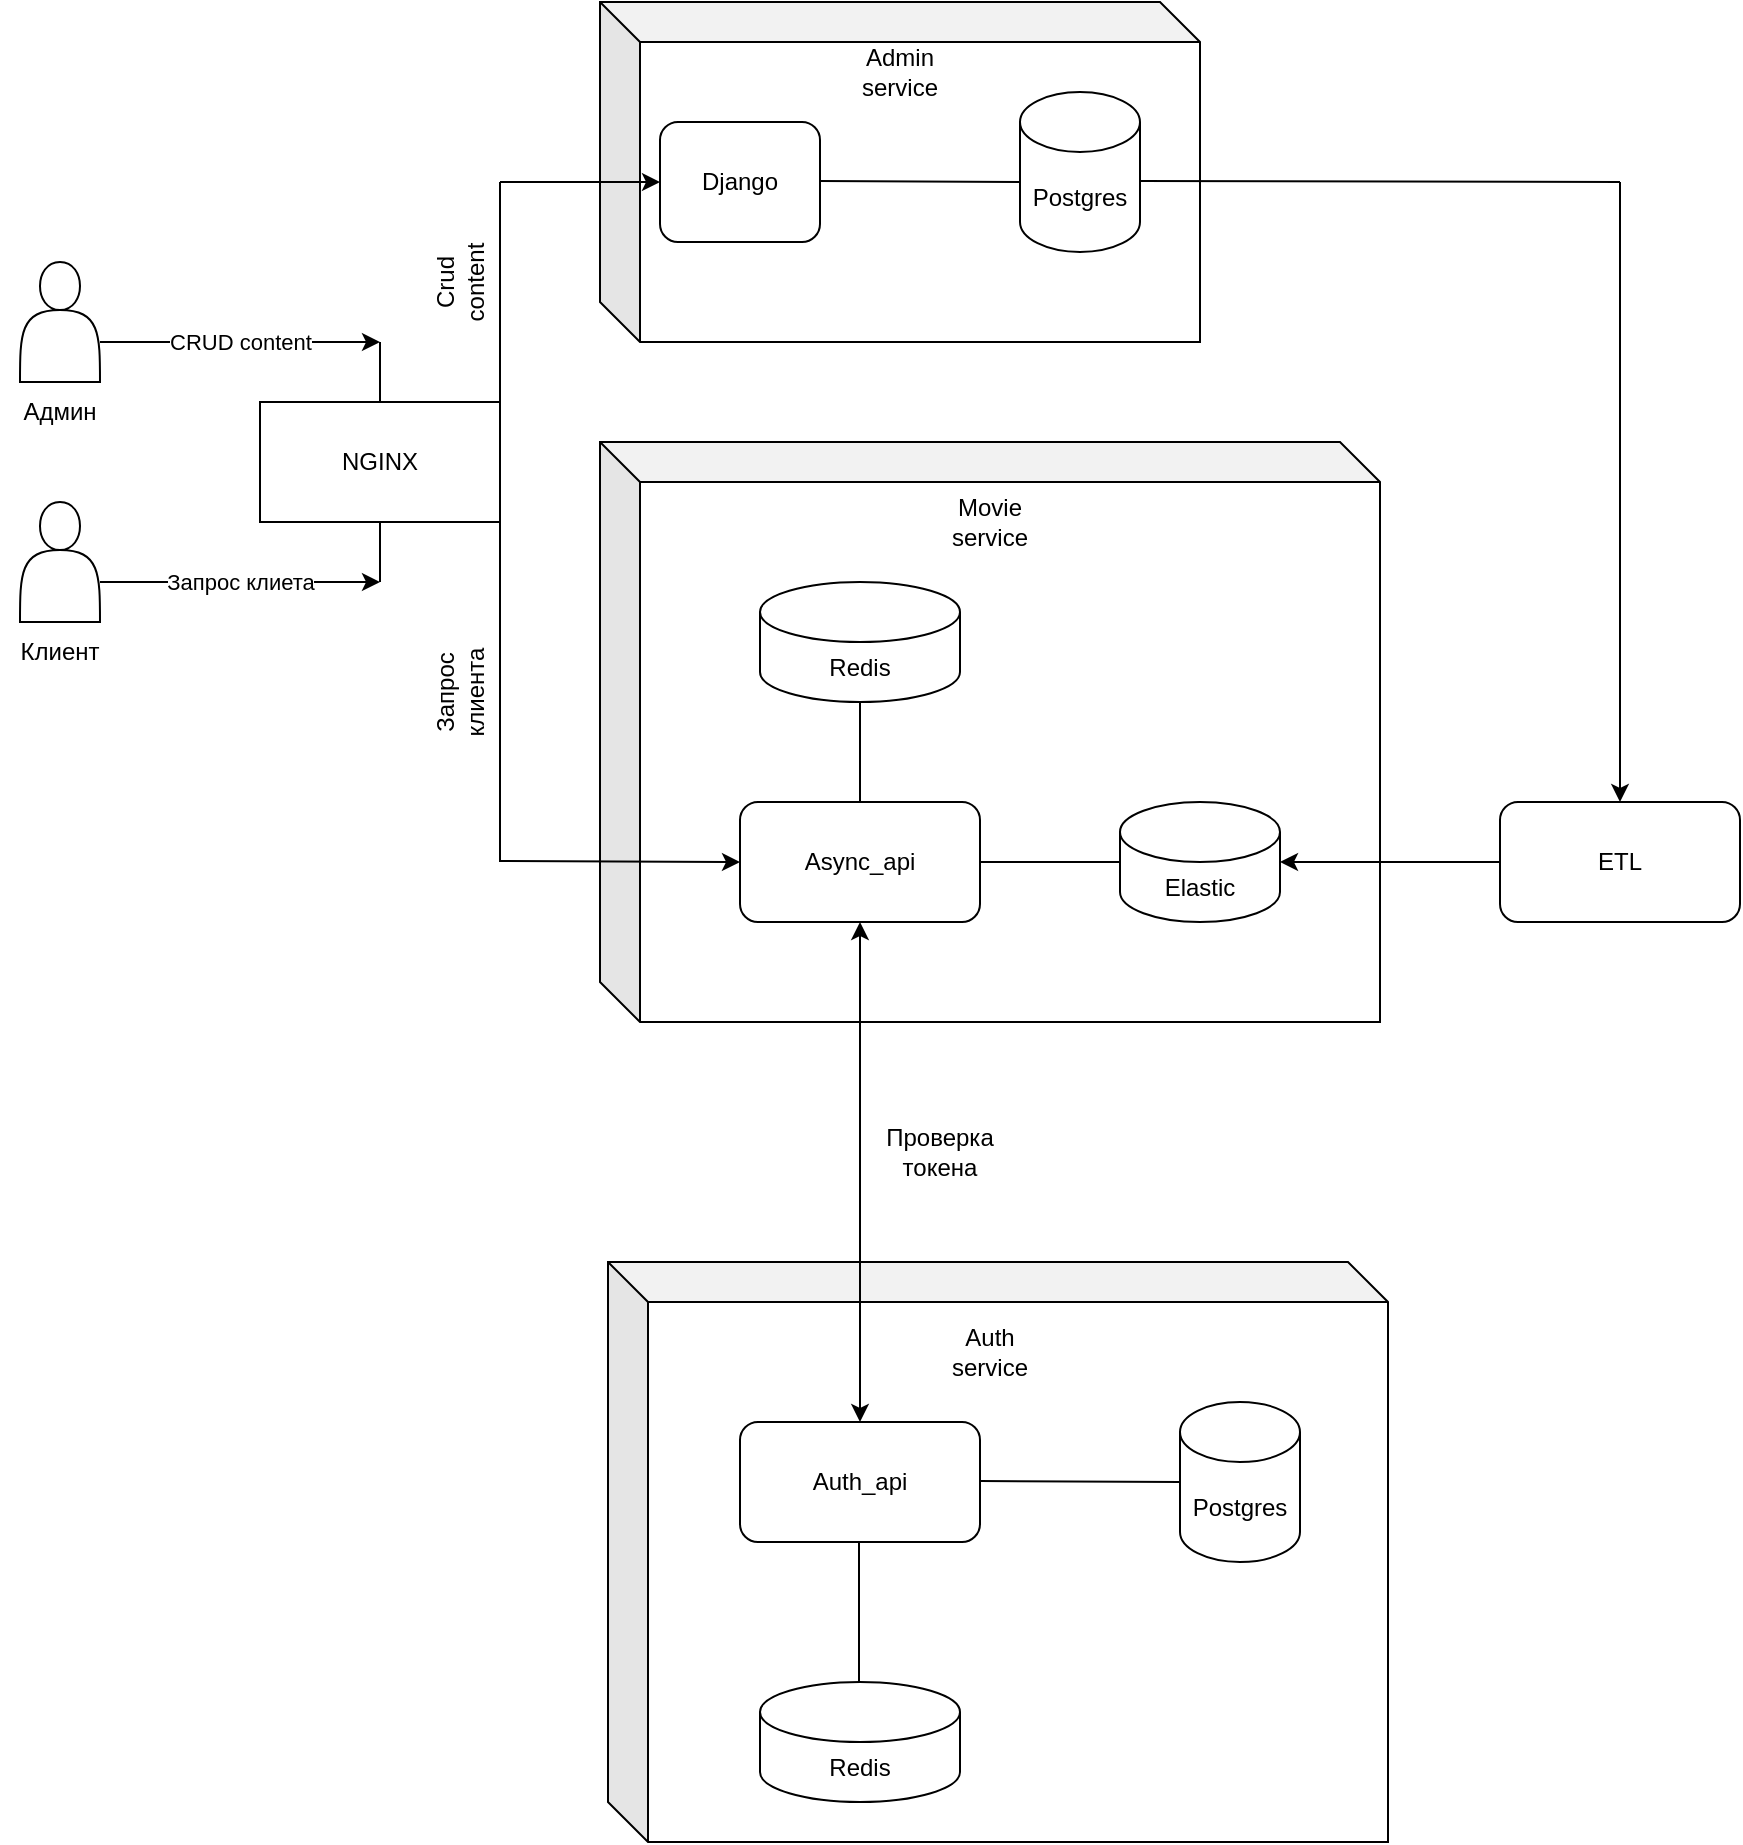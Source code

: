 <mxfile version="24.0.7" type="device">
  <diagram name="Страница — 1" id="PnZCz5oZI6qSWvjxKZTX">
    <mxGraphModel dx="1946" dy="1136" grid="1" gridSize="10" guides="1" tooltips="1" connect="1" arrows="1" fold="1" page="1" pageScale="1" pageWidth="827" pageHeight="1169" math="0" shadow="0">
      <root>
        <mxCell id="0" />
        <mxCell id="1" parent="0" />
        <mxCell id="T6dlRq8ttnZST87bFkOX-1" value="" style="shape=actor;whiteSpace=wrap;html=1;" parent="1" vertex="1">
          <mxGeometry x="120" y="140" width="40" height="60" as="geometry" />
        </mxCell>
        <mxCell id="T6dlRq8ttnZST87bFkOX-2" value="" style="shape=actor;whiteSpace=wrap;html=1;" parent="1" vertex="1">
          <mxGeometry x="120" y="260" width="40" height="60" as="geometry" />
        </mxCell>
        <mxCell id="T6dlRq8ttnZST87bFkOX-3" value="" style="endArrow=classic;html=1;rounded=0;" parent="1" edge="1">
          <mxGeometry relative="1" as="geometry">
            <mxPoint x="160" y="180" as="sourcePoint" />
            <mxPoint x="300" y="180" as="targetPoint" />
          </mxGeometry>
        </mxCell>
        <mxCell id="T6dlRq8ttnZST87bFkOX-4" value="CRUD content" style="edgeLabel;resizable=0;html=1;;align=center;verticalAlign=middle;" parent="T6dlRq8ttnZST87bFkOX-3" connectable="0" vertex="1">
          <mxGeometry relative="1" as="geometry" />
        </mxCell>
        <mxCell id="T6dlRq8ttnZST87bFkOX-7" value="" style="endArrow=classic;html=1;rounded=0;" parent="1" edge="1">
          <mxGeometry relative="1" as="geometry">
            <mxPoint x="160" y="300" as="sourcePoint" />
            <mxPoint x="300" y="300" as="targetPoint" />
          </mxGeometry>
        </mxCell>
        <mxCell id="T6dlRq8ttnZST87bFkOX-8" value="Запрос клиета" style="edgeLabel;resizable=0;html=1;;align=center;verticalAlign=middle;" parent="T6dlRq8ttnZST87bFkOX-7" connectable="0" vertex="1">
          <mxGeometry relative="1" as="geometry" />
        </mxCell>
        <mxCell id="T6dlRq8ttnZST87bFkOX-11" value="Клиент" style="text;strokeColor=none;align=center;fillColor=none;html=1;verticalAlign=middle;whiteSpace=wrap;rounded=0;" parent="1" vertex="1">
          <mxGeometry x="110" y="320" width="60" height="30" as="geometry" />
        </mxCell>
        <mxCell id="T6dlRq8ttnZST87bFkOX-12" value="Админ" style="text;strokeColor=none;align=center;fillColor=none;html=1;verticalAlign=middle;whiteSpace=wrap;rounded=0;" parent="1" vertex="1">
          <mxGeometry x="110" y="200" width="60" height="30" as="geometry" />
        </mxCell>
        <mxCell id="T6dlRq8ttnZST87bFkOX-16" value="" style="endArrow=none;html=1;rounded=0;exitX=0.5;exitY=0;exitDx=0;exitDy=0;" parent="1" source="T6dlRq8ttnZST87bFkOX-18" edge="1">
          <mxGeometry width="50" height="50" relative="1" as="geometry">
            <mxPoint x="300" y="200" as="sourcePoint" />
            <mxPoint x="300" y="180" as="targetPoint" />
          </mxGeometry>
        </mxCell>
        <mxCell id="T6dlRq8ttnZST87bFkOX-17" value="" style="endArrow=none;html=1;rounded=0;entryX=0.5;entryY=1;entryDx=0;entryDy=0;" parent="1" target="T6dlRq8ttnZST87bFkOX-18" edge="1">
          <mxGeometry width="50" height="50" relative="1" as="geometry">
            <mxPoint x="300" y="300" as="sourcePoint" />
            <mxPoint x="300" y="280" as="targetPoint" />
          </mxGeometry>
        </mxCell>
        <mxCell id="T6dlRq8ttnZST87bFkOX-18" value="NGINX" style="rounded=0;whiteSpace=wrap;html=1;" parent="1" vertex="1">
          <mxGeometry x="240" y="210" width="120" height="60" as="geometry" />
        </mxCell>
        <mxCell id="T6dlRq8ttnZST87bFkOX-19" value="" style="endArrow=none;html=1;rounded=0;" parent="1" edge="1">
          <mxGeometry width="50" height="50" relative="1" as="geometry">
            <mxPoint x="360" y="210" as="sourcePoint" />
            <mxPoint x="360" y="100" as="targetPoint" />
          </mxGeometry>
        </mxCell>
        <mxCell id="T6dlRq8ttnZST87bFkOX-21" value="" style="shape=cube;whiteSpace=wrap;html=1;boundedLbl=1;backgroundOutline=1;darkOpacity=0.05;darkOpacity2=0.1;" parent="1" vertex="1">
          <mxGeometry x="410" y="10" width="300" height="170" as="geometry" />
        </mxCell>
        <mxCell id="T6dlRq8ttnZST87bFkOX-22" value="Django" style="rounded=1;whiteSpace=wrap;html=1;" parent="1" vertex="1">
          <mxGeometry x="440" y="70" width="80" height="60" as="geometry" />
        </mxCell>
        <mxCell id="T6dlRq8ttnZST87bFkOX-23" value="" style="endArrow=classic;html=1;rounded=0;entryX=0;entryY=0.5;entryDx=0;entryDy=0;" parent="1" target="T6dlRq8ttnZST87bFkOX-22" edge="1">
          <mxGeometry width="50" height="50" relative="1" as="geometry">
            <mxPoint x="360" y="100" as="sourcePoint" />
            <mxPoint x="410" y="50" as="targetPoint" />
          </mxGeometry>
        </mxCell>
        <mxCell id="T6dlRq8ttnZST87bFkOX-24" value="" style="endArrow=none;html=1;rounded=0;" parent="1" edge="1">
          <mxGeometry width="50" height="50" relative="1" as="geometry">
            <mxPoint x="520" y="99.5" as="sourcePoint" />
            <mxPoint x="620" y="100" as="targetPoint" />
          </mxGeometry>
        </mxCell>
        <mxCell id="T6dlRq8ttnZST87bFkOX-25" value="Postgres" style="shape=cylinder3;whiteSpace=wrap;html=1;boundedLbl=1;backgroundOutline=1;size=15;" parent="1" vertex="1">
          <mxGeometry x="620" y="55" width="60" height="80" as="geometry" />
        </mxCell>
        <mxCell id="T6dlRq8ttnZST87bFkOX-26" value="" style="endArrow=none;html=1;rounded=0;" parent="1" edge="1">
          <mxGeometry width="50" height="50" relative="1" as="geometry">
            <mxPoint x="680" y="99.5" as="sourcePoint" />
            <mxPoint x="920" y="100" as="targetPoint" />
          </mxGeometry>
        </mxCell>
        <mxCell id="T6dlRq8ttnZST87bFkOX-28" value="ETL" style="rounded=1;whiteSpace=wrap;html=1;" parent="1" vertex="1">
          <mxGeometry x="860" y="410" width="120" height="60" as="geometry" />
        </mxCell>
        <mxCell id="T6dlRq8ttnZST87bFkOX-29" value="Admin service" style="text;strokeColor=none;align=center;fillColor=none;html=1;verticalAlign=middle;whiteSpace=wrap;rounded=0;" parent="1" vertex="1">
          <mxGeometry x="530" y="30" width="60" height="30" as="geometry" />
        </mxCell>
        <mxCell id="T6dlRq8ttnZST87bFkOX-30" value="" style="shape=cube;whiteSpace=wrap;html=1;boundedLbl=1;backgroundOutline=1;darkOpacity=0.05;darkOpacity2=0.1;" parent="1" vertex="1">
          <mxGeometry x="410" y="230" width="390" height="290" as="geometry" />
        </mxCell>
        <mxCell id="T6dlRq8ttnZST87bFkOX-31" value="" style="endArrow=classic;html=1;rounded=0;entryX=0.5;entryY=0;entryDx=0;entryDy=0;" parent="1" target="T6dlRq8ttnZST87bFkOX-28" edge="1">
          <mxGeometry width="50" height="50" relative="1" as="geometry">
            <mxPoint x="920" y="100" as="sourcePoint" />
            <mxPoint x="970" y="50" as="targetPoint" />
          </mxGeometry>
        </mxCell>
        <mxCell id="T6dlRq8ttnZST87bFkOX-32" value="Elastic" style="shape=cylinder3;whiteSpace=wrap;html=1;boundedLbl=1;backgroundOutline=1;size=15;" parent="1" vertex="1">
          <mxGeometry x="670" y="410" width="80" height="60" as="geometry" />
        </mxCell>
        <mxCell id="T6dlRq8ttnZST87bFkOX-36" value="" style="endArrow=classic;html=1;rounded=0;entryX=1;entryY=0.5;entryDx=0;entryDy=0;entryPerimeter=0;exitX=0;exitY=0.5;exitDx=0;exitDy=0;" parent="1" source="T6dlRq8ttnZST87bFkOX-28" target="T6dlRq8ttnZST87bFkOX-32" edge="1">
          <mxGeometry width="50" height="50" relative="1" as="geometry">
            <mxPoint x="820" y="450" as="sourcePoint" />
            <mxPoint x="870" y="400" as="targetPoint" />
          </mxGeometry>
        </mxCell>
        <mxCell id="T6dlRq8ttnZST87bFkOX-37" value="Async_api" style="rounded=1;whiteSpace=wrap;html=1;" parent="1" vertex="1">
          <mxGeometry x="480" y="410" width="120" height="60" as="geometry" />
        </mxCell>
        <mxCell id="T6dlRq8ttnZST87bFkOX-41" value="" style="endArrow=none;html=1;rounded=0;entryX=0;entryY=0.5;entryDx=0;entryDy=0;entryPerimeter=0;" parent="1" source="T6dlRq8ttnZST87bFkOX-37" target="T6dlRq8ttnZST87bFkOX-32" edge="1">
          <mxGeometry width="50" height="50" relative="1" as="geometry">
            <mxPoint x="600" y="450" as="sourcePoint" />
            <mxPoint x="660" y="400" as="targetPoint" />
          </mxGeometry>
        </mxCell>
        <mxCell id="T6dlRq8ttnZST87bFkOX-46" value="" style="endArrow=none;html=1;rounded=0;exitX=0.5;exitY=0;exitDx=0;exitDy=0;" parent="1" source="T6dlRq8ttnZST87bFkOX-37" edge="1">
          <mxGeometry width="50" height="50" relative="1" as="geometry">
            <mxPoint x="539.5" y="370" as="sourcePoint" />
            <mxPoint x="540" y="330" as="targetPoint" />
          </mxGeometry>
        </mxCell>
        <mxCell id="T6dlRq8ttnZST87bFkOX-47" value="Redis" style="shape=cylinder3;whiteSpace=wrap;html=1;boundedLbl=1;backgroundOutline=1;size=15;" parent="1" vertex="1">
          <mxGeometry x="490" y="300" width="100" height="60" as="geometry" />
        </mxCell>
        <mxCell id="T6dlRq8ttnZST87bFkOX-48" value="Movie service" style="text;strokeColor=none;align=center;fillColor=none;html=1;verticalAlign=middle;whiteSpace=wrap;rounded=0;" parent="1" vertex="1">
          <mxGeometry x="570" y="250" width="70" height="40" as="geometry" />
        </mxCell>
        <mxCell id="T6dlRq8ttnZST87bFkOX-50" value="" style="endArrow=none;html=1;rounded=0;entryX=1;entryY=1;entryDx=0;entryDy=0;" parent="1" target="T6dlRq8ttnZST87bFkOX-18" edge="1">
          <mxGeometry width="50" height="50" relative="1" as="geometry">
            <mxPoint x="360" y="440" as="sourcePoint" />
            <mxPoint x="360" y="300" as="targetPoint" />
          </mxGeometry>
        </mxCell>
        <mxCell id="T6dlRq8ttnZST87bFkOX-52" value="" style="endArrow=classic;html=1;rounded=0;entryX=0;entryY=0.5;entryDx=0;entryDy=0;" parent="1" target="T6dlRq8ttnZST87bFkOX-37" edge="1">
          <mxGeometry width="50" height="50" relative="1" as="geometry">
            <mxPoint x="360" y="439.5" as="sourcePoint" />
            <mxPoint x="450" y="439.5" as="targetPoint" />
          </mxGeometry>
        </mxCell>
        <mxCell id="T6dlRq8ttnZST87bFkOX-56" value="" style="shape=cube;whiteSpace=wrap;html=1;boundedLbl=1;backgroundOutline=1;darkOpacity=0.05;darkOpacity2=0.1;" parent="1" vertex="1">
          <mxGeometry x="414" y="640" width="390" height="290" as="geometry" />
        </mxCell>
        <mxCell id="T6dlRq8ttnZST87bFkOX-57" value="Auth service" style="text;html=1;align=center;verticalAlign=middle;whiteSpace=wrap;rounded=0;" parent="1" vertex="1">
          <mxGeometry x="575" y="670" width="60" height="30" as="geometry" />
        </mxCell>
        <mxCell id="T6dlRq8ttnZST87bFkOX-59" value="Auth_api" style="rounded=1;whiteSpace=wrap;html=1;" parent="1" vertex="1">
          <mxGeometry x="480" y="720" width="120" height="60" as="geometry" />
        </mxCell>
        <mxCell id="T6dlRq8ttnZST87bFkOX-60" value="" style="endArrow=classic;startArrow=classic;html=1;rounded=0;entryX=0.5;entryY=1;entryDx=0;entryDy=0;" parent="1" source="T6dlRq8ttnZST87bFkOX-59" target="T6dlRq8ttnZST87bFkOX-37" edge="1">
          <mxGeometry width="50" height="50" relative="1" as="geometry">
            <mxPoint x="539.5" y="600" as="sourcePoint" />
            <mxPoint x="539.5" y="530" as="targetPoint" />
          </mxGeometry>
        </mxCell>
        <mxCell id="T6dlRq8ttnZST87bFkOX-61" value="Redis" style="shape=cylinder3;whiteSpace=wrap;html=1;boundedLbl=1;backgroundOutline=1;size=15;" parent="1" vertex="1">
          <mxGeometry x="490" y="850" width="100" height="60" as="geometry" />
        </mxCell>
        <mxCell id="T6dlRq8ttnZST87bFkOX-62" value="" style="endArrow=none;html=1;rounded=0;" parent="1" edge="1">
          <mxGeometry width="50" height="50" relative="1" as="geometry">
            <mxPoint x="539.5" y="850" as="sourcePoint" />
            <mxPoint x="539.5" y="780" as="targetPoint" />
          </mxGeometry>
        </mxCell>
        <mxCell id="T6dlRq8ttnZST87bFkOX-63" value="Postgres" style="shape=cylinder3;whiteSpace=wrap;html=1;boundedLbl=1;backgroundOutline=1;size=15;" parent="1" vertex="1">
          <mxGeometry x="700" y="710" width="60" height="80" as="geometry" />
        </mxCell>
        <mxCell id="T6dlRq8ttnZST87bFkOX-64" value="" style="endArrow=none;html=1;rounded=0;entryX=0;entryY=0.5;entryDx=0;entryDy=0;entryPerimeter=0;" parent="1" target="T6dlRq8ttnZST87bFkOX-63" edge="1">
          <mxGeometry width="50" height="50" relative="1" as="geometry">
            <mxPoint x="600" y="749.5" as="sourcePoint" />
            <mxPoint x="680" y="749.5" as="targetPoint" />
          </mxGeometry>
        </mxCell>
        <mxCell id="T6dlRq8ttnZST87bFkOX-65" value="Crud content" style="text;strokeColor=none;align=center;fillColor=none;html=1;verticalAlign=middle;whiteSpace=wrap;rounded=0;rotation=270;" parent="1" vertex="1">
          <mxGeometry x="320" y="130" width="40" height="40" as="geometry" />
        </mxCell>
        <mxCell id="T6dlRq8ttnZST87bFkOX-66" value="Запрос клиента" style="text;strokeColor=none;align=center;fillColor=none;html=1;verticalAlign=middle;whiteSpace=wrap;rounded=0;rotation=270;" parent="1" vertex="1">
          <mxGeometry x="310" y="340" width="60" height="30" as="geometry" />
        </mxCell>
        <mxCell id="T6dlRq8ttnZST87bFkOX-67" value="Проверка токена" style="text;strokeColor=none;align=center;fillColor=none;html=1;verticalAlign=middle;whiteSpace=wrap;rounded=0;" parent="1" vertex="1">
          <mxGeometry x="550" y="570" width="60" height="30" as="geometry" />
        </mxCell>
      </root>
    </mxGraphModel>
  </diagram>
</mxfile>
